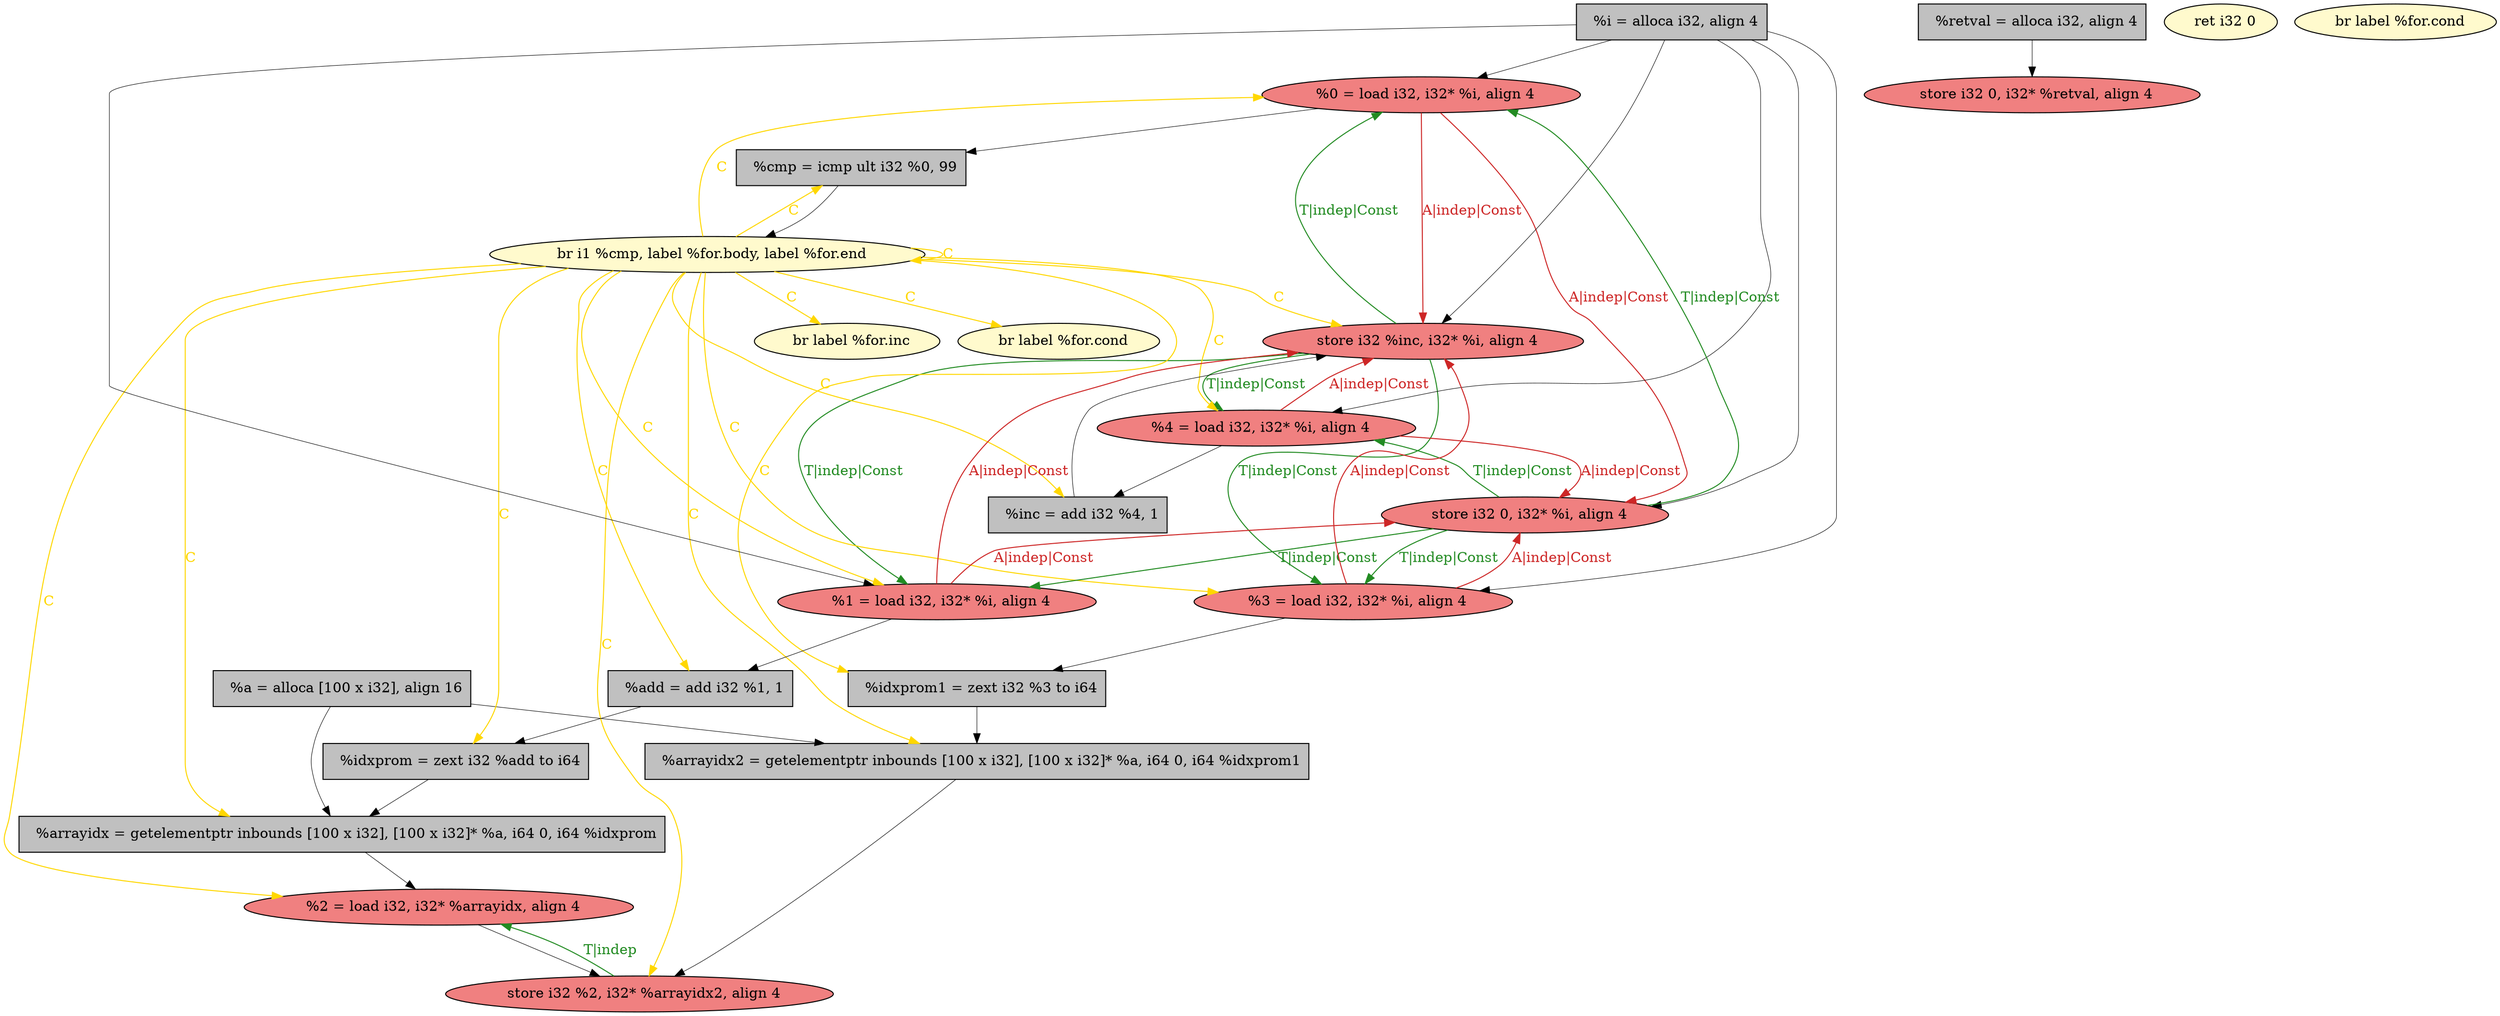 
digraph G {


node22 [fillcolor=lightcoral,label="  %0 = load i32, i32* %i, align 4",shape=ellipse,style=filled ]
node21 [fillcolor=lightcoral,label="  %2 = load i32, i32* %arrayidx, align 4",shape=ellipse,style=filled ]
node20 [fillcolor=grey,label="  %a = alloca [100 x i32], align 16",shape=rectangle,style=filled ]
node19 [fillcolor=lightcoral,label="  store i32 0, i32* %retval, align 4",shape=ellipse,style=filled ]
node18 [fillcolor=lightcoral,label="  store i32 %inc, i32* %i, align 4",shape=ellipse,style=filled ]
node17 [fillcolor=lemonchiffon,label="  br i1 %cmp, label %for.body, label %for.end",shape=ellipse,style=filled ]
node16 [fillcolor=grey,label="  %i = alloca i32, align 4",shape=rectangle,style=filled ]
node4 [fillcolor=grey,label="  %arrayidx2 = getelementptr inbounds [100 x i32], [100 x i32]* %a, i64 0, i64 %idxprom1",shape=rectangle,style=filled ]
node8 [fillcolor=grey,label="  %retval = alloca i32, align 4",shape=rectangle,style=filled ]
node15 [fillcolor=lightcoral,label="  store i32 0, i32* %i, align 4",shape=ellipse,style=filled ]
node0 [fillcolor=grey,label="  %idxprom1 = zext i32 %3 to i64",shape=rectangle,style=filled ]
node11 [fillcolor=grey,label="  %inc = add i32 %4, 1",shape=rectangle,style=filled ]
node3 [fillcolor=grey,label="  %arrayidx = getelementptr inbounds [100 x i32], [100 x i32]* %a, i64 0, i64 %idxprom",shape=rectangle,style=filled ]
node2 [fillcolor=lightcoral,label="  store i32 %2, i32* %arrayidx2, align 4",shape=ellipse,style=filled ]
node12 [fillcolor=lemonchiffon,label="  ret i32 0",shape=ellipse,style=filled ]
node13 [fillcolor=grey,label="  %add = add i32 %1, 1",shape=rectangle,style=filled ]
node1 [fillcolor=lightcoral,label="  %3 = load i32, i32* %i, align 4",shape=ellipse,style=filled ]
node6 [fillcolor=grey,label="  %idxprom = zext i32 %add to i64",shape=rectangle,style=filled ]
node14 [fillcolor=lemonchiffon,label="  br label %for.inc",shape=ellipse,style=filled ]
node7 [fillcolor=lemonchiffon,label="  br label %for.cond",shape=ellipse,style=filled ]
node23 [fillcolor=grey,label="  %cmp = icmp ult i32 %0, 99",shape=rectangle,style=filled ]
node9 [fillcolor=lemonchiffon,label="  br label %for.cond",shape=ellipse,style=filled ]
node5 [fillcolor=lightcoral,label="  %1 = load i32, i32* %i, align 4",shape=ellipse,style=filled ]
node10 [fillcolor=lightcoral,label="  %4 = load i32, i32* %i, align 4",shape=ellipse,style=filled ]

node18->node22 [style=solid,color=forestgreen,label="T|indep|Const",penwidth=1.0,fontcolor=forestgreen ]
node22->node18 [style=solid,color=firebrick3,label="A|indep|Const",penwidth=1.0,fontcolor=firebrick3 ]
node17->node23 [style=solid,color=gold,label="C",penwidth=1.0,fontcolor=gold ]
node18->node5 [style=solid,color=forestgreen,label="T|indep|Const",penwidth=1.0,fontcolor=forestgreen ]
node5->node18 [style=solid,color=firebrick3,label="A|indep|Const",penwidth=1.0,fontcolor=firebrick3 ]
node16->node15 [style=solid,color=black,label="",penwidth=0.5,fontcolor=black ]
node15->node22 [style=solid,color=forestgreen,label="T|indep|Const",penwidth=1.0,fontcolor=forestgreen ]
node22->node15 [style=solid,color=firebrick3,label="A|indep|Const",penwidth=1.0,fontcolor=firebrick3 ]
node5->node15 [style=solid,color=firebrick3,label="A|indep|Const",penwidth=1.0,fontcolor=firebrick3 ]
node10->node15 [style=solid,color=firebrick3,label="A|indep|Const",penwidth=1.0,fontcolor=firebrick3 ]
node23->node17 [style=solid,color=black,label="",penwidth=0.5,fontcolor=black ]
node15->node10 [style=solid,color=forestgreen,label="T|indep|Const",penwidth=1.0,fontcolor=forestgreen ]
node15->node1 [style=solid,color=forestgreen,label="T|indep|Const",penwidth=1.0,fontcolor=forestgreen ]
node1->node18 [style=solid,color=firebrick3,label="A|indep|Const",penwidth=1.0,fontcolor=firebrick3 ]
node17->node1 [style=solid,color=gold,label="C",penwidth=1.0,fontcolor=gold ]
node17->node13 [style=solid,color=gold,label="C",penwidth=1.0,fontcolor=gold ]
node11->node18 [style=solid,color=black,label="",penwidth=0.5,fontcolor=black ]
node17->node11 [style=solid,color=gold,label="C",penwidth=1.0,fontcolor=gold ]
node22->node23 [style=solid,color=black,label="",penwidth=0.5,fontcolor=black ]
node16->node10 [style=solid,color=black,label="",penwidth=0.5,fontcolor=black ]
node1->node0 [style=solid,color=black,label="",penwidth=0.5,fontcolor=black ]
node17->node21 [style=solid,color=gold,label="C",penwidth=1.0,fontcolor=gold ]
node20->node4 [style=solid,color=black,label="",penwidth=0.5,fontcolor=black ]
node18->node10 [style=solid,color=forestgreen,label="T|indep|Const",penwidth=1.0,fontcolor=forestgreen ]
node17->node3 [style=solid,color=gold,label="C",penwidth=1.0,fontcolor=gold ]
node15->node5 [style=solid,color=forestgreen,label="T|indep|Const",penwidth=1.0,fontcolor=forestgreen ]
node17->node0 [style=solid,color=gold,label="C",penwidth=1.0,fontcolor=gold ]
node10->node18 [style=solid,color=firebrick3,label="A|indep|Const",penwidth=1.0,fontcolor=firebrick3 ]
node21->node2 [style=solid,color=black,label="",penwidth=0.5,fontcolor=black ]
node17->node4 [style=solid,color=gold,label="C",penwidth=1.0,fontcolor=gold ]
node17->node17 [style=solid,color=gold,label="C",penwidth=1.0,fontcolor=gold ]
node17->node22 [style=solid,color=gold,label="C",penwidth=1.0,fontcolor=gold ]
node17->node2 [style=solid,color=gold,label="C",penwidth=1.0,fontcolor=gold ]
node17->node18 [style=solid,color=gold,label="C",penwidth=1.0,fontcolor=gold ]
node17->node7 [style=solid,color=gold,label="C",penwidth=1.0,fontcolor=gold ]
node17->node14 [style=solid,color=gold,label="C",penwidth=1.0,fontcolor=gold ]
node5->node13 [style=solid,color=black,label="",penwidth=0.5,fontcolor=black ]
node1->node15 [style=solid,color=firebrick3,label="A|indep|Const",penwidth=1.0,fontcolor=firebrick3 ]
node6->node3 [style=solid,color=black,label="",penwidth=0.5,fontcolor=black ]
node10->node11 [style=solid,color=black,label="",penwidth=0.5,fontcolor=black ]
node16->node22 [style=solid,color=black,label="",penwidth=0.5,fontcolor=black ]
node16->node5 [style=solid,color=black,label="",penwidth=0.5,fontcolor=black ]
node18->node1 [style=solid,color=forestgreen,label="T|indep|Const",penwidth=1.0,fontcolor=forestgreen ]
node0->node4 [style=solid,color=black,label="",penwidth=0.5,fontcolor=black ]
node17->node6 [style=solid,color=gold,label="C",penwidth=1.0,fontcolor=gold ]
node4->node2 [style=solid,color=black,label="",penwidth=0.5,fontcolor=black ]
node8->node19 [style=solid,color=black,label="",penwidth=0.5,fontcolor=black ]
node20->node3 [style=solid,color=black,label="",penwidth=0.5,fontcolor=black ]
node16->node1 [style=solid,color=black,label="",penwidth=0.5,fontcolor=black ]
node17->node10 [style=solid,color=gold,label="C",penwidth=1.0,fontcolor=gold ]
node3->node21 [style=solid,color=black,label="",penwidth=0.5,fontcolor=black ]
node2->node21 [style=solid,color=forestgreen,label="T|indep",penwidth=1.0,fontcolor=forestgreen ]
node13->node6 [style=solid,color=black,label="",penwidth=0.5,fontcolor=black ]
node17->node5 [style=solid,color=gold,label="C",penwidth=1.0,fontcolor=gold ]
node16->node18 [style=solid,color=black,label="",penwidth=0.5,fontcolor=black ]


}
